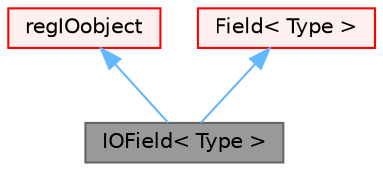digraph "IOField&lt; Type &gt;"
{
 // LATEX_PDF_SIZE
  bgcolor="transparent";
  edge [fontname=Helvetica,fontsize=10,labelfontname=Helvetica,labelfontsize=10];
  node [fontname=Helvetica,fontsize=10,shape=box,height=0.2,width=0.4];
  Node1 [id="Node000001",label="IOField\< Type \>",height=0.2,width=0.4,color="gray40", fillcolor="grey60", style="filled", fontcolor="black",tooltip="A primitive field of type <T> with automated input and output."];
  Node2 -> Node1 [id="edge1_Node000001_Node000002",dir="back",color="steelblue1",style="solid",tooltip=" "];
  Node2 [id="Node000002",label="regIOobject",height=0.2,width=0.4,color="red", fillcolor="#FFF0F0", style="filled",URL="$classFoam_1_1regIOobject.html",tooltip="regIOobject is an abstract class derived from IOobject to handle automatic object registration with t..."];
  Node7 -> Node1 [id="edge2_Node000001_Node000007",dir="back",color="steelblue1",style="solid",tooltip=" "];
  Node7 [id="Node000007",label="Field\< Type \>",height=0.2,width=0.4,color="red", fillcolor="#FFF0F0", style="filled",URL="$classFoam_1_1Field.html",tooltip="Generic templated field type."];
}
